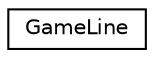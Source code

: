 digraph "Graphical Class Hierarchy"
{
 // LATEX_PDF_SIZE
  edge [fontname="Helvetica",fontsize="10",labelfontname="Helvetica",labelfontsize="10"];
  node [fontname="Helvetica",fontsize="10",shape=record];
  rankdir="LR";
  Node0 [label="GameLine",height=0.2,width=0.4,color="black", fillcolor="white", style="filled",URL="$classGameLine.html",tooltip=" "];
}

